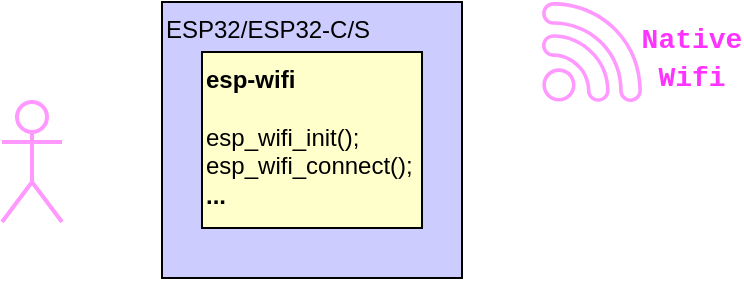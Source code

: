 <mxfile>
    <diagram id="7W33uEh9ZzW-GppHaLwA" name="Page-1">
        <mxGraphModel dx="1086" dy="664" grid="1" gridSize="10" guides="1" tooltips="1" connect="1" arrows="1" fold="1" page="1" pageScale="1" pageWidth="850" pageHeight="1100" math="0" shadow="0">
            <root>
                <mxCell id="0"/>
                <mxCell id="1" parent="0"/>
                <mxCell id="43" value="ESP32/ESP32-C/S" style="rounded=0;whiteSpace=wrap;html=1;align=left;verticalAlign=top;fillColor=#CCCCFF;fontColor=#000000;" parent="1" vertex="1">
                    <mxGeometry x="100" y="40" width="150" height="138" as="geometry"/>
                </mxCell>
                <mxCell id="44" value="&lt;font style=&quot;font-size: 12px;&quot;&gt;&lt;b&gt;esp-wifi&lt;/b&gt;&lt;br&gt;&lt;br&gt;esp_wifi_init();&lt;br&gt;esp_wifi_connect();&lt;br&gt;&lt;b&gt;...&lt;/b&gt;&lt;br&gt;&lt;/font&gt;" style="rounded=0;whiteSpace=wrap;html=1;fillColor=#FFFFCC;fontColor=#000000;align=left;verticalAlign=top;" parent="1" vertex="1">
                    <mxGeometry x="120" y="65" width="110" height="88" as="geometry"/>
                </mxCell>
                <mxCell id="45" value="" style="shape=umlActor;verticalLabelPosition=bottom;verticalAlign=top;html=1;outlineConnect=0;fontSize=12;fontColor=#000000;fillColor=none;strokeWidth=2;strokeColor=#FF99FF;" parent="1" vertex="1">
                    <mxGeometry x="20" y="90" width="30" height="60" as="geometry"/>
                </mxCell>
                <mxCell id="46" value="" style="sketch=0;pointerEvents=1;shadow=0;dashed=0;html=1;strokeColor=none;fillColor=#FF99FF;aspect=fixed;labelPosition=center;verticalLabelPosition=bottom;verticalAlign=top;align=center;outlineConnect=0;shape=mxgraph.vvd.wi_fi;strokeWidth=2;" parent="1" vertex="1">
                    <mxGeometry x="290" y="40" width="50" height="50" as="geometry"/>
                </mxCell>
                <mxCell id="60" value="&lt;div style=&quot;font-family: Consolas, &amp;quot;Courier New&amp;quot;, monospace; font-size: 14px; line-height: 19px;&quot;&gt;&lt;font color=&quot;#ff33ff&quot;&gt;&lt;b&gt;Native&lt;/b&gt;&lt;/font&gt;&lt;/div&gt;&lt;div style=&quot;font-family: Consolas, &amp;quot;Courier New&amp;quot;, monospace; font-size: 14px; line-height: 19px;&quot;&gt;&lt;font color=&quot;#ff33ff&quot;&gt;&lt;b&gt;Wifi&lt;/b&gt;&lt;/font&gt;&lt;/div&gt;" style="text;html=1;strokeColor=none;fillColor=none;align=center;verticalAlign=middle;whiteSpace=wrap;rounded=0;strokeWidth=2;fontSize=12;fontColor=#000000;" parent="1" vertex="1">
                    <mxGeometry x="340" y="45" width="50" height="45" as="geometry"/>
                </mxCell>
            </root>
        </mxGraphModel>
    </diagram>
</mxfile>
